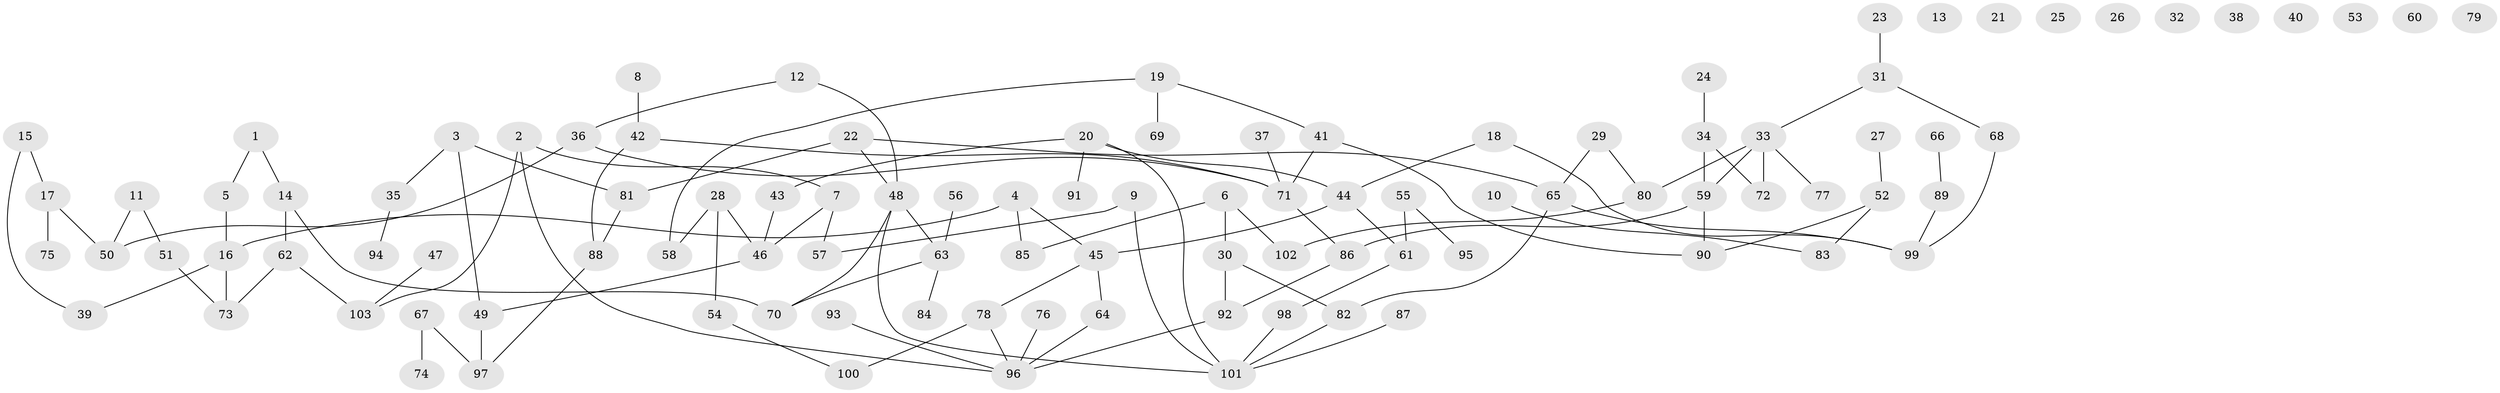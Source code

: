 // Generated by graph-tools (version 1.1) at 2025/00/03/09/25 03:00:41]
// undirected, 103 vertices, 117 edges
graph export_dot {
graph [start="1"]
  node [color=gray90,style=filled];
  1;
  2;
  3;
  4;
  5;
  6;
  7;
  8;
  9;
  10;
  11;
  12;
  13;
  14;
  15;
  16;
  17;
  18;
  19;
  20;
  21;
  22;
  23;
  24;
  25;
  26;
  27;
  28;
  29;
  30;
  31;
  32;
  33;
  34;
  35;
  36;
  37;
  38;
  39;
  40;
  41;
  42;
  43;
  44;
  45;
  46;
  47;
  48;
  49;
  50;
  51;
  52;
  53;
  54;
  55;
  56;
  57;
  58;
  59;
  60;
  61;
  62;
  63;
  64;
  65;
  66;
  67;
  68;
  69;
  70;
  71;
  72;
  73;
  74;
  75;
  76;
  77;
  78;
  79;
  80;
  81;
  82;
  83;
  84;
  85;
  86;
  87;
  88;
  89;
  90;
  91;
  92;
  93;
  94;
  95;
  96;
  97;
  98;
  99;
  100;
  101;
  102;
  103;
  1 -- 5;
  1 -- 14;
  2 -- 7;
  2 -- 96;
  2 -- 103;
  3 -- 35;
  3 -- 49;
  3 -- 81;
  4 -- 16;
  4 -- 45;
  4 -- 85;
  5 -- 16;
  6 -- 30;
  6 -- 85;
  6 -- 102;
  7 -- 46;
  7 -- 57;
  8 -- 42;
  9 -- 57;
  9 -- 101;
  10 -- 83;
  11 -- 50;
  11 -- 51;
  12 -- 36;
  12 -- 48;
  14 -- 62;
  14 -- 70;
  15 -- 17;
  15 -- 39;
  16 -- 39;
  16 -- 73;
  17 -- 50;
  17 -- 75;
  18 -- 44;
  18 -- 99;
  19 -- 41;
  19 -- 58;
  19 -- 69;
  20 -- 43;
  20 -- 44;
  20 -- 91;
  20 -- 101;
  22 -- 48;
  22 -- 65;
  22 -- 81;
  23 -- 31;
  24 -- 34;
  27 -- 52;
  28 -- 46;
  28 -- 54;
  28 -- 58;
  29 -- 65;
  29 -- 80;
  30 -- 82;
  30 -- 92;
  31 -- 33;
  31 -- 68;
  33 -- 59;
  33 -- 72;
  33 -- 77;
  33 -- 80;
  34 -- 59;
  34 -- 72;
  35 -- 94;
  36 -- 50;
  36 -- 71;
  37 -- 71;
  41 -- 71;
  41 -- 90;
  42 -- 71;
  42 -- 88;
  43 -- 46;
  44 -- 45;
  44 -- 61;
  45 -- 64;
  45 -- 78;
  46 -- 49;
  47 -- 103;
  48 -- 63;
  48 -- 70;
  48 -- 101;
  49 -- 97;
  51 -- 73;
  52 -- 83;
  52 -- 90;
  54 -- 100;
  55 -- 61;
  55 -- 95;
  56 -- 63;
  59 -- 86;
  59 -- 90;
  61 -- 98;
  62 -- 73;
  62 -- 103;
  63 -- 70;
  63 -- 84;
  64 -- 96;
  65 -- 82;
  65 -- 99;
  66 -- 89;
  67 -- 74;
  67 -- 97;
  68 -- 99;
  71 -- 86;
  76 -- 96;
  78 -- 96;
  78 -- 100;
  80 -- 102;
  81 -- 88;
  82 -- 101;
  86 -- 92;
  87 -- 101;
  88 -- 97;
  89 -- 99;
  92 -- 96;
  93 -- 96;
  98 -- 101;
}
